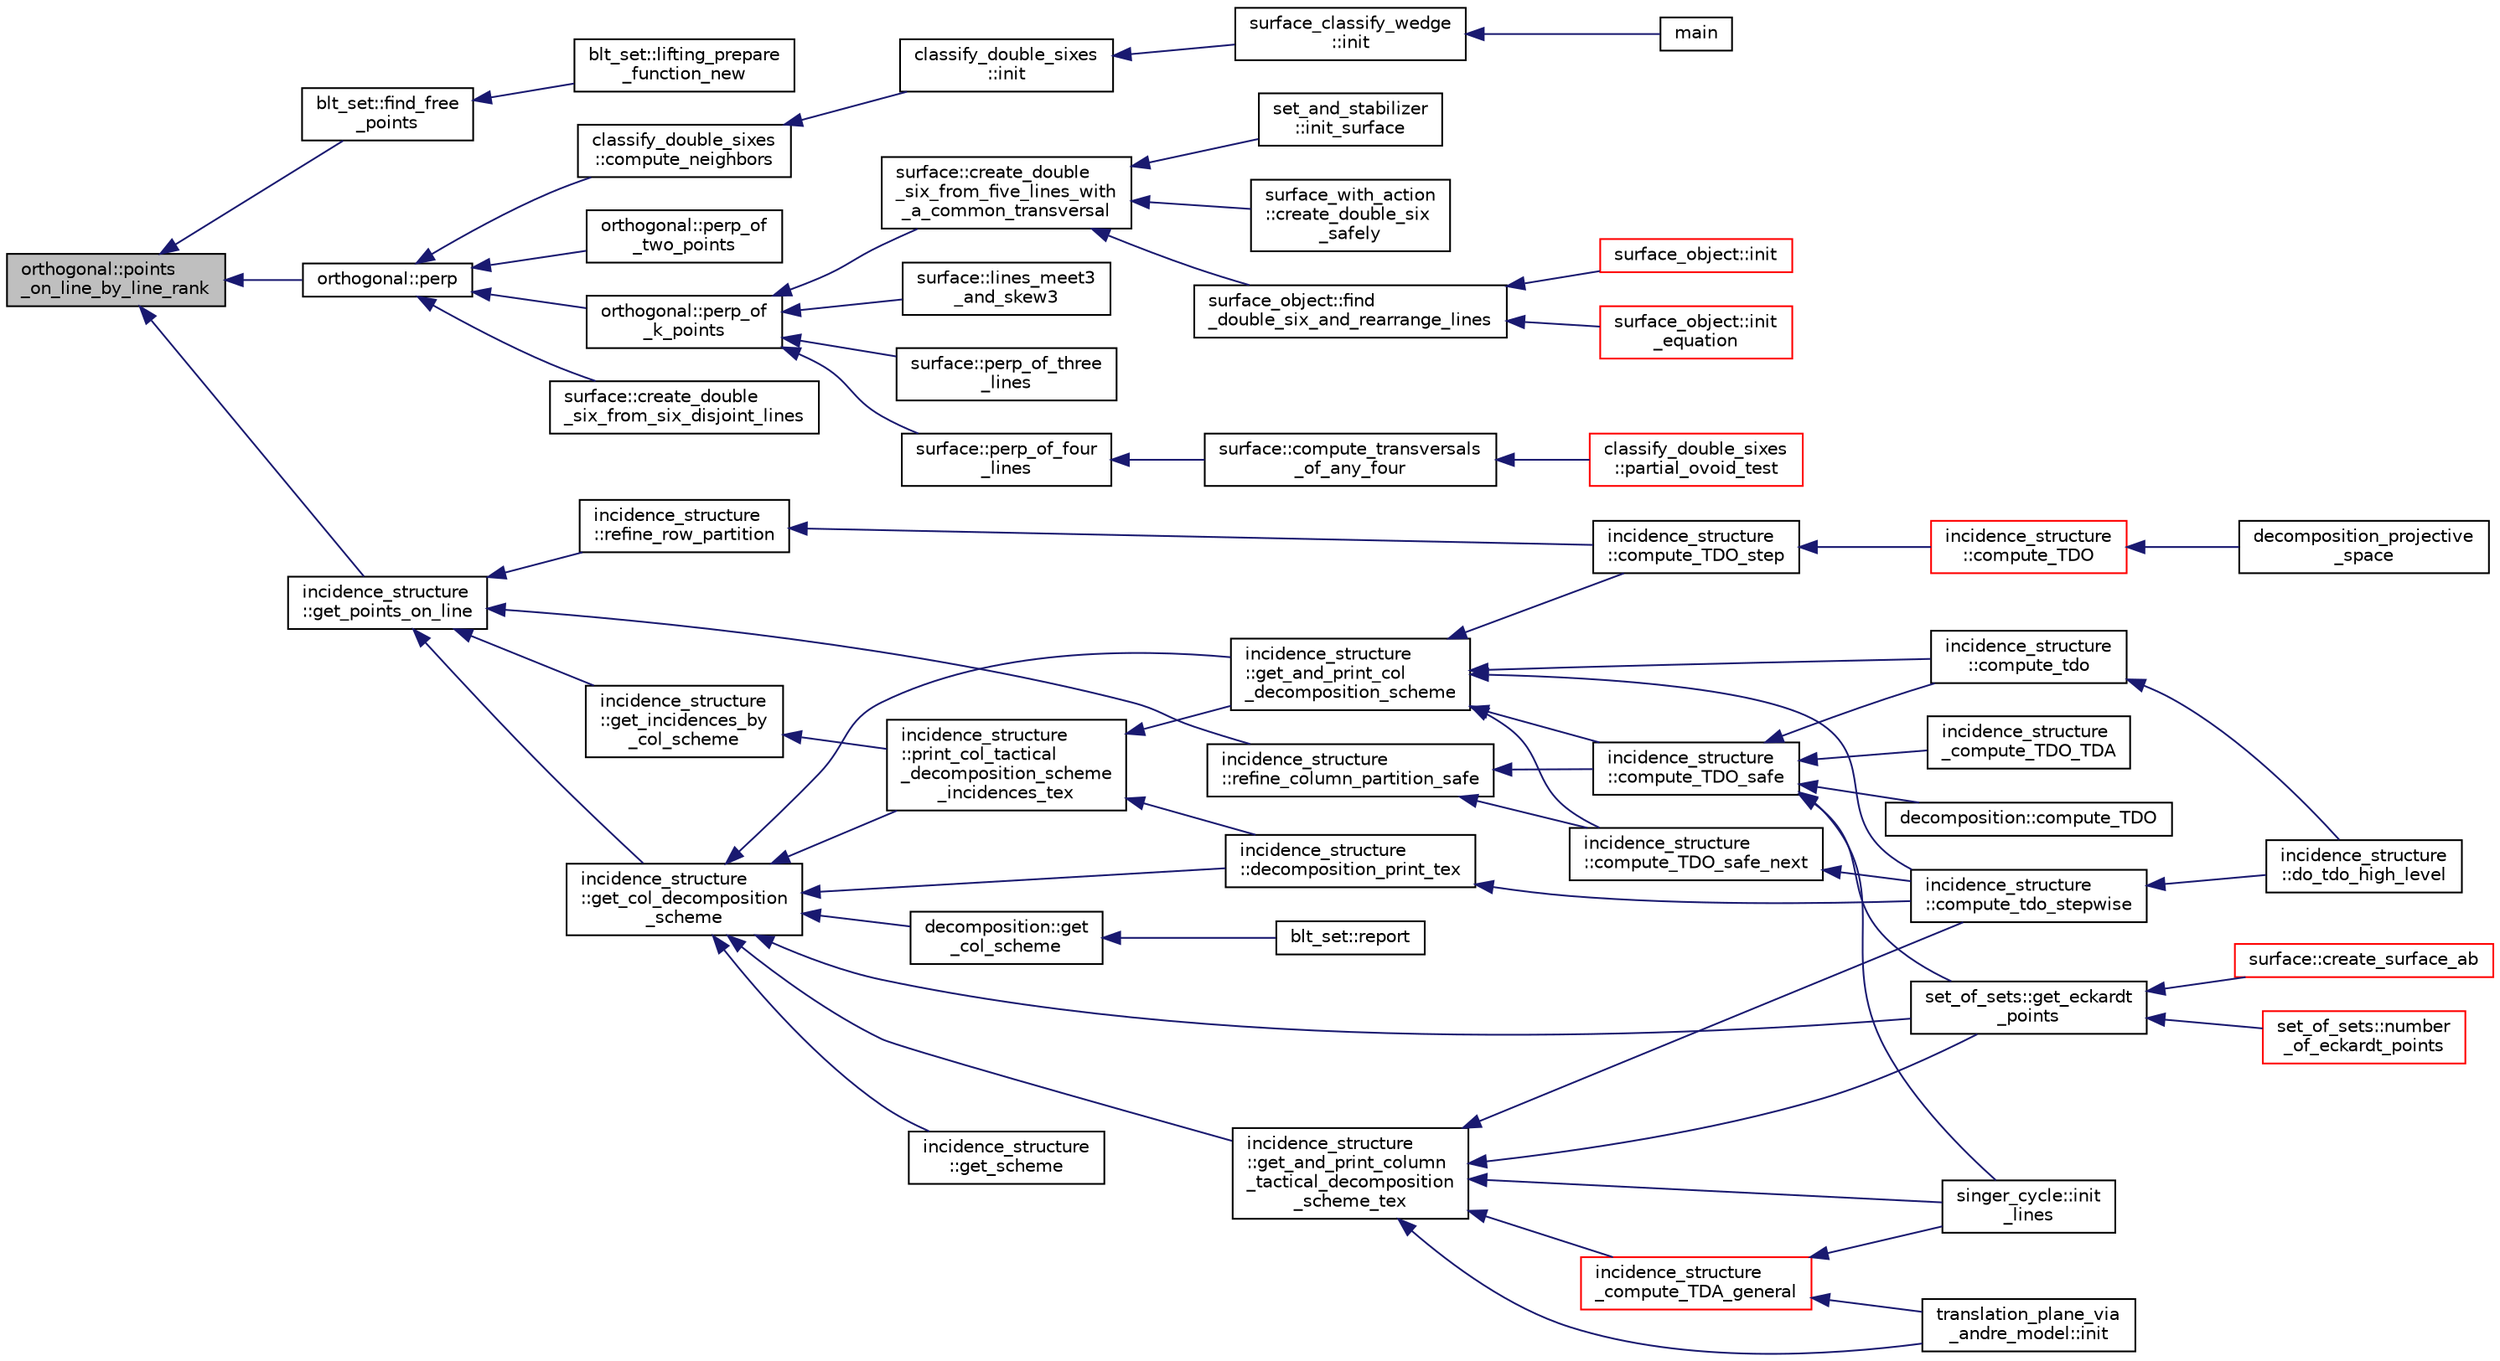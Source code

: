digraph "orthogonal::points_on_line_by_line_rank"
{
  edge [fontname="Helvetica",fontsize="10",labelfontname="Helvetica",labelfontsize="10"];
  node [fontname="Helvetica",fontsize="10",shape=record];
  rankdir="LR";
  Node36793 [label="orthogonal::points\l_on_line_by_line_rank",height=0.2,width=0.4,color="black", fillcolor="grey75", style="filled", fontcolor="black"];
  Node36793 -> Node36794 [dir="back",color="midnightblue",fontsize="10",style="solid",fontname="Helvetica"];
  Node36794 [label="blt_set::find_free\l_points",height=0.2,width=0.4,color="black", fillcolor="white", style="filled",URL="$d1/d3d/classblt__set.html#a71f82dd3dc4a901ea2a0949d2f1af302"];
  Node36794 -> Node36795 [dir="back",color="midnightblue",fontsize="10",style="solid",fontname="Helvetica"];
  Node36795 [label="blt_set::lifting_prepare\l_function_new",height=0.2,width=0.4,color="black", fillcolor="white", style="filled",URL="$d1/d3d/classblt__set.html#a1314b7c0a3b78ba54c0f61a397d8afce"];
  Node36793 -> Node36796 [dir="back",color="midnightblue",fontsize="10",style="solid",fontname="Helvetica"];
  Node36796 [label="orthogonal::perp",height=0.2,width=0.4,color="black", fillcolor="white", style="filled",URL="$d7/daa/classorthogonal.html#ae80e0fa8d1e8caddb9afbb466e3d3189"];
  Node36796 -> Node36797 [dir="back",color="midnightblue",fontsize="10",style="solid",fontname="Helvetica"];
  Node36797 [label="orthogonal::perp_of\l_two_points",height=0.2,width=0.4,color="black", fillcolor="white", style="filled",URL="$d7/daa/classorthogonal.html#a6a05fef2e61ed508bff66d6728c58ec0"];
  Node36796 -> Node36798 [dir="back",color="midnightblue",fontsize="10",style="solid",fontname="Helvetica"];
  Node36798 [label="orthogonal::perp_of\l_k_points",height=0.2,width=0.4,color="black", fillcolor="white", style="filled",URL="$d7/daa/classorthogonal.html#a6a92a4680dc76bb289141fc5c765f5fb"];
  Node36798 -> Node36799 [dir="back",color="midnightblue",fontsize="10",style="solid",fontname="Helvetica"];
  Node36799 [label="surface::lines_meet3\l_and_skew3",height=0.2,width=0.4,color="black", fillcolor="white", style="filled",URL="$d5/d88/classsurface.html#af87ed9d20b980a89342f20c206ae5790"];
  Node36798 -> Node36800 [dir="back",color="midnightblue",fontsize="10",style="solid",fontname="Helvetica"];
  Node36800 [label="surface::perp_of_three\l_lines",height=0.2,width=0.4,color="black", fillcolor="white", style="filled",URL="$d5/d88/classsurface.html#aaa43449a367799d405821a1cd5a7e644"];
  Node36798 -> Node36801 [dir="back",color="midnightblue",fontsize="10",style="solid",fontname="Helvetica"];
  Node36801 [label="surface::perp_of_four\l_lines",height=0.2,width=0.4,color="black", fillcolor="white", style="filled",URL="$d5/d88/classsurface.html#a8da8a93f1fcbf344eb943869b0d488f1"];
  Node36801 -> Node36802 [dir="back",color="midnightblue",fontsize="10",style="solid",fontname="Helvetica"];
  Node36802 [label="surface::compute_transversals\l_of_any_four",height=0.2,width=0.4,color="black", fillcolor="white", style="filled",URL="$d5/d88/classsurface.html#a8023ace5ba7640932b77f1d54a792614"];
  Node36802 -> Node36803 [dir="back",color="midnightblue",fontsize="10",style="solid",fontname="Helvetica"];
  Node36803 [label="classify_double_sixes\l::partial_ovoid_test",height=0.2,width=0.4,color="red", fillcolor="white", style="filled",URL="$dd/d23/classclassify__double__sixes.html#a9535ae3adb2856d9a819b204b5fcdd51"];
  Node36798 -> Node36811 [dir="back",color="midnightblue",fontsize="10",style="solid",fontname="Helvetica"];
  Node36811 [label="surface::create_double\l_six_from_five_lines_with\l_a_common_transversal",height=0.2,width=0.4,color="black", fillcolor="white", style="filled",URL="$d5/d88/classsurface.html#a6d8fafa386893521305e016011d55673"];
  Node36811 -> Node36812 [dir="back",color="midnightblue",fontsize="10",style="solid",fontname="Helvetica"];
  Node36812 [label="surface_object::find\l_double_six_and_rearrange_lines",height=0.2,width=0.4,color="black", fillcolor="white", style="filled",URL="$df/df8/classsurface__object.html#aa2fc4ff039e9f3a5ac29718e29b6b90c"];
  Node36812 -> Node36813 [dir="back",color="midnightblue",fontsize="10",style="solid",fontname="Helvetica"];
  Node36813 [label="surface_object::init\l_equation",height=0.2,width=0.4,color="red", fillcolor="white", style="filled",URL="$df/df8/classsurface__object.html#afd4f4d1accbf361897374bd18d571913"];
  Node36812 -> Node36819 [dir="back",color="midnightblue",fontsize="10",style="solid",fontname="Helvetica"];
  Node36819 [label="surface_object::init",height=0.2,width=0.4,color="red", fillcolor="white", style="filled",URL="$df/df8/classsurface__object.html#ae51d9ac0a3853bc07908ac48ffa6e0d2"];
  Node36811 -> Node36823 [dir="back",color="midnightblue",fontsize="10",style="solid",fontname="Helvetica"];
  Node36823 [label="set_and_stabilizer\l::init_surface",height=0.2,width=0.4,color="black", fillcolor="white", style="filled",URL="$de/df6/classset__and__stabilizer.html#aac2cff4e770a86c6d40e55478e33b6b5"];
  Node36811 -> Node36824 [dir="back",color="midnightblue",fontsize="10",style="solid",fontname="Helvetica"];
  Node36824 [label="surface_with_action\l::create_double_six\l_safely",height=0.2,width=0.4,color="black", fillcolor="white", style="filled",URL="$d8/df9/classsurface__with__action.html#a5d151dc90786f5466eb08dc1e2939170"];
  Node36796 -> Node36825 [dir="back",color="midnightblue",fontsize="10",style="solid",fontname="Helvetica"];
  Node36825 [label="surface::create_double\l_six_from_six_disjoint_lines",height=0.2,width=0.4,color="black", fillcolor="white", style="filled",URL="$d5/d88/classsurface.html#a4c44f0a33d709edee71537547880dd87"];
  Node36796 -> Node36826 [dir="back",color="midnightblue",fontsize="10",style="solid",fontname="Helvetica"];
  Node36826 [label="classify_double_sixes\l::compute_neighbors",height=0.2,width=0.4,color="black", fillcolor="white", style="filled",URL="$dd/d23/classclassify__double__sixes.html#a675e241052c36c58063ddcfc06d209b2"];
  Node36826 -> Node36805 [dir="back",color="midnightblue",fontsize="10",style="solid",fontname="Helvetica"];
  Node36805 [label="classify_double_sixes\l::init",height=0.2,width=0.4,color="black", fillcolor="white", style="filled",URL="$dd/d23/classclassify__double__sixes.html#a8c5c41d5124b35379d626480ff225f7b"];
  Node36805 -> Node36806 [dir="back",color="midnightblue",fontsize="10",style="solid",fontname="Helvetica"];
  Node36806 [label="surface_classify_wedge\l::init",height=0.2,width=0.4,color="black", fillcolor="white", style="filled",URL="$d7/d5c/classsurface__classify__wedge.html#a43302106663b307aa8274a5112a7010a"];
  Node36806 -> Node36807 [dir="back",color="midnightblue",fontsize="10",style="solid",fontname="Helvetica"];
  Node36807 [label="main",height=0.2,width=0.4,color="black", fillcolor="white", style="filled",URL="$df/df8/surface__classify_8_c.html#a217dbf8b442f20279ea00b898af96f52"];
  Node36793 -> Node36827 [dir="back",color="midnightblue",fontsize="10",style="solid",fontname="Helvetica"];
  Node36827 [label="incidence_structure\l::get_points_on_line",height=0.2,width=0.4,color="black", fillcolor="white", style="filled",URL="$da/d8a/classincidence__structure.html#a1baf0d372125123bf55d27dacc720bda"];
  Node36827 -> Node36828 [dir="back",color="midnightblue",fontsize="10",style="solid",fontname="Helvetica"];
  Node36828 [label="incidence_structure\l::refine_column_partition_safe",height=0.2,width=0.4,color="black", fillcolor="white", style="filled",URL="$da/d8a/classincidence__structure.html#a958f8ddce2d53753adb1df588bf0e721"];
  Node36828 -> Node36829 [dir="back",color="midnightblue",fontsize="10",style="solid",fontname="Helvetica"];
  Node36829 [label="incidence_structure\l::compute_TDO_safe_next",height=0.2,width=0.4,color="black", fillcolor="white", style="filled",URL="$da/d8a/classincidence__structure.html#a7c315a348fc6bed0f8642767cc9cd7d1"];
  Node36829 -> Node36830 [dir="back",color="midnightblue",fontsize="10",style="solid",fontname="Helvetica"];
  Node36830 [label="incidence_structure\l::compute_tdo_stepwise",height=0.2,width=0.4,color="black", fillcolor="white", style="filled",URL="$da/d8a/classincidence__structure.html#a91a7039b74c96b39bcd084b02181f191"];
  Node36830 -> Node36831 [dir="back",color="midnightblue",fontsize="10",style="solid",fontname="Helvetica"];
  Node36831 [label="incidence_structure\l::do_tdo_high_level",height=0.2,width=0.4,color="black", fillcolor="white", style="filled",URL="$da/d8a/classincidence__structure.html#a8840e820448ad980279f244a90888b77"];
  Node36828 -> Node36832 [dir="back",color="midnightblue",fontsize="10",style="solid",fontname="Helvetica"];
  Node36832 [label="incidence_structure\l::compute_TDO_safe",height=0.2,width=0.4,color="black", fillcolor="white", style="filled",URL="$da/d8a/classincidence__structure.html#ab1409e71c4b6855e49edfd3526644202"];
  Node36832 -> Node36833 [dir="back",color="midnightblue",fontsize="10",style="solid",fontname="Helvetica"];
  Node36833 [label="set_of_sets::get_eckardt\l_points",height=0.2,width=0.4,color="black", fillcolor="white", style="filled",URL="$da/dd6/classset__of__sets.html#af6713e71ef5a1b7cc7892d78900166c4"];
  Node36833 -> Node36834 [dir="back",color="midnightblue",fontsize="10",style="solid",fontname="Helvetica"];
  Node36834 [label="set_of_sets::number\l_of_eckardt_points",height=0.2,width=0.4,color="red", fillcolor="white", style="filled",URL="$da/dd6/classset__of__sets.html#acf1d8689cc8ef9c4987d86c78be68302"];
  Node36833 -> Node36836 [dir="back",color="midnightblue",fontsize="10",style="solid",fontname="Helvetica"];
  Node36836 [label="surface::create_surface_ab",height=0.2,width=0.4,color="red", fillcolor="white", style="filled",URL="$d5/d88/classsurface.html#a9e0834d9fd3ea14957df1944ac40c847"];
  Node36832 -> Node36842 [dir="back",color="midnightblue",fontsize="10",style="solid",fontname="Helvetica"];
  Node36842 [label="decomposition::compute_TDO",height=0.2,width=0.4,color="black", fillcolor="white", style="filled",URL="$d3/d2b/classdecomposition.html#acde2ae0342c89d2ba817ecdc98813cbe"];
  Node36832 -> Node36843 [dir="back",color="midnightblue",fontsize="10",style="solid",fontname="Helvetica"];
  Node36843 [label="incidence_structure\l::compute_tdo",height=0.2,width=0.4,color="black", fillcolor="white", style="filled",URL="$da/d8a/classincidence__structure.html#a74cfa0336bdb1b0d0eace43f330a2b0f"];
  Node36843 -> Node36831 [dir="back",color="midnightblue",fontsize="10",style="solid",fontname="Helvetica"];
  Node36832 -> Node36844 [dir="back",color="midnightblue",fontsize="10",style="solid",fontname="Helvetica"];
  Node36844 [label="incidence_structure\l_compute_TDO_TDA",height=0.2,width=0.4,color="black", fillcolor="white", style="filled",URL="$df/d74/tl__geometry_8h.html#a63d0e7a207e173b92c0e560df4d8e980"];
  Node36832 -> Node36845 [dir="back",color="midnightblue",fontsize="10",style="solid",fontname="Helvetica"];
  Node36845 [label="singer_cycle::init\l_lines",height=0.2,width=0.4,color="black", fillcolor="white", style="filled",URL="$d8/d13/classsinger__cycle.html#a817cbf613596d5db2cf5e926db8fa328"];
  Node36827 -> Node36846 [dir="back",color="midnightblue",fontsize="10",style="solid",fontname="Helvetica"];
  Node36846 [label="incidence_structure\l::refine_row_partition",height=0.2,width=0.4,color="black", fillcolor="white", style="filled",URL="$da/d8a/classincidence__structure.html#a6e1419be9f59e69fd83b44e6b11905ea"];
  Node36846 -> Node36847 [dir="back",color="midnightblue",fontsize="10",style="solid",fontname="Helvetica"];
  Node36847 [label="incidence_structure\l::compute_TDO_step",height=0.2,width=0.4,color="black", fillcolor="white", style="filled",URL="$da/d8a/classincidence__structure.html#a6175accaa64033df34d722c594a8b827"];
  Node36847 -> Node36848 [dir="back",color="midnightblue",fontsize="10",style="solid",fontname="Helvetica"];
  Node36848 [label="incidence_structure\l::compute_TDO",height=0.2,width=0.4,color="red", fillcolor="white", style="filled",URL="$da/d8a/classincidence__structure.html#a617e41f176be4a8d522036666342f65e"];
  Node36848 -> Node36849 [dir="back",color="midnightblue",fontsize="10",style="solid",fontname="Helvetica"];
  Node36849 [label="decomposition_projective\l_space",height=0.2,width=0.4,color="black", fillcolor="white", style="filled",URL="$df/d74/tl__geometry_8h.html#a82c6b40b3138e3e5bae2299d49680ac1"];
  Node36827 -> Node36851 [dir="back",color="midnightblue",fontsize="10",style="solid",fontname="Helvetica"];
  Node36851 [label="incidence_structure\l::get_incidences_by\l_col_scheme",height=0.2,width=0.4,color="black", fillcolor="white", style="filled",URL="$da/d8a/classincidence__structure.html#adacdd5e58318775f9d3049cbdf47c9ad"];
  Node36851 -> Node36852 [dir="back",color="midnightblue",fontsize="10",style="solid",fontname="Helvetica"];
  Node36852 [label="incidence_structure\l::print_col_tactical\l_decomposition_scheme\l_incidences_tex",height=0.2,width=0.4,color="black", fillcolor="white", style="filled",URL="$da/d8a/classincidence__structure.html#a56e24435baf9162d6c00080972b49b2c"];
  Node36852 -> Node36853 [dir="back",color="midnightblue",fontsize="10",style="solid",fontname="Helvetica"];
  Node36853 [label="incidence_structure\l::get_and_print_col\l_decomposition_scheme",height=0.2,width=0.4,color="black", fillcolor="white", style="filled",URL="$da/d8a/classincidence__structure.html#a0c51e7224f51f1434025ff6d8a10522c"];
  Node36853 -> Node36829 [dir="back",color="midnightblue",fontsize="10",style="solid",fontname="Helvetica"];
  Node36853 -> Node36832 [dir="back",color="midnightblue",fontsize="10",style="solid",fontname="Helvetica"];
  Node36853 -> Node36847 [dir="back",color="midnightblue",fontsize="10",style="solid",fontname="Helvetica"];
  Node36853 -> Node36843 [dir="back",color="midnightblue",fontsize="10",style="solid",fontname="Helvetica"];
  Node36853 -> Node36830 [dir="back",color="midnightblue",fontsize="10",style="solid",fontname="Helvetica"];
  Node36852 -> Node36854 [dir="back",color="midnightblue",fontsize="10",style="solid",fontname="Helvetica"];
  Node36854 [label="incidence_structure\l::decomposition_print_tex",height=0.2,width=0.4,color="black", fillcolor="white", style="filled",URL="$da/d8a/classincidence__structure.html#ada3fae9fd1819b36e6bfe18dedd01e6a"];
  Node36854 -> Node36830 [dir="back",color="midnightblue",fontsize="10",style="solid",fontname="Helvetica"];
  Node36827 -> Node36855 [dir="back",color="midnightblue",fontsize="10",style="solid",fontname="Helvetica"];
  Node36855 [label="incidence_structure\l::get_col_decomposition\l_scheme",height=0.2,width=0.4,color="black", fillcolor="white", style="filled",URL="$da/d8a/classincidence__structure.html#a576b9add81a037a3d8f566ce28541673"];
  Node36855 -> Node36833 [dir="back",color="midnightblue",fontsize="10",style="solid",fontname="Helvetica"];
  Node36855 -> Node36856 [dir="back",color="midnightblue",fontsize="10",style="solid",fontname="Helvetica"];
  Node36856 [label="decomposition::get\l_col_scheme",height=0.2,width=0.4,color="black", fillcolor="white", style="filled",URL="$d3/d2b/classdecomposition.html#a998bb452e79a9e4afb13dd2c577f4bf3"];
  Node36856 -> Node36857 [dir="back",color="midnightblue",fontsize="10",style="solid",fontname="Helvetica"];
  Node36857 [label="blt_set::report",height=0.2,width=0.4,color="black", fillcolor="white", style="filled",URL="$d1/d3d/classblt__set.html#a6b19f88bd2b92ebfba7e7c362eb9065c"];
  Node36855 -> Node36852 [dir="back",color="midnightblue",fontsize="10",style="solid",fontname="Helvetica"];
  Node36855 -> Node36853 [dir="back",color="midnightblue",fontsize="10",style="solid",fontname="Helvetica"];
  Node36855 -> Node36858 [dir="back",color="midnightblue",fontsize="10",style="solid",fontname="Helvetica"];
  Node36858 [label="incidence_structure\l::get_scheme",height=0.2,width=0.4,color="black", fillcolor="white", style="filled",URL="$da/d8a/classincidence__structure.html#a13191a7c41cd54c5a453e82395893ad9"];
  Node36855 -> Node36859 [dir="back",color="midnightblue",fontsize="10",style="solid",fontname="Helvetica"];
  Node36859 [label="incidence_structure\l::get_and_print_column\l_tactical_decomposition\l_scheme_tex",height=0.2,width=0.4,color="black", fillcolor="white", style="filled",URL="$da/d8a/classincidence__structure.html#a579c0686f4e480a4239e7a00c80f665f"];
  Node36859 -> Node36833 [dir="back",color="midnightblue",fontsize="10",style="solid",fontname="Helvetica"];
  Node36859 -> Node36830 [dir="back",color="midnightblue",fontsize="10",style="solid",fontname="Helvetica"];
  Node36859 -> Node36860 [dir="back",color="midnightblue",fontsize="10",style="solid",fontname="Helvetica"];
  Node36860 [label="incidence_structure\l_compute_TDA_general",height=0.2,width=0.4,color="red", fillcolor="white", style="filled",URL="$df/d74/tl__geometry_8h.html#a21ab759f6e646f3fe703c17f39361448"];
  Node36860 -> Node36845 [dir="back",color="midnightblue",fontsize="10",style="solid",fontname="Helvetica"];
  Node36860 -> Node36862 [dir="back",color="midnightblue",fontsize="10",style="solid",fontname="Helvetica"];
  Node36862 [label="translation_plane_via\l_andre_model::init",height=0.2,width=0.4,color="black", fillcolor="white", style="filled",URL="$d1/dcc/classtranslation__plane__via__andre__model.html#adb424599de168ade331979a9218ee07b"];
  Node36859 -> Node36845 [dir="back",color="midnightblue",fontsize="10",style="solid",fontname="Helvetica"];
  Node36859 -> Node36862 [dir="back",color="midnightblue",fontsize="10",style="solid",fontname="Helvetica"];
  Node36855 -> Node36854 [dir="back",color="midnightblue",fontsize="10",style="solid",fontname="Helvetica"];
}
